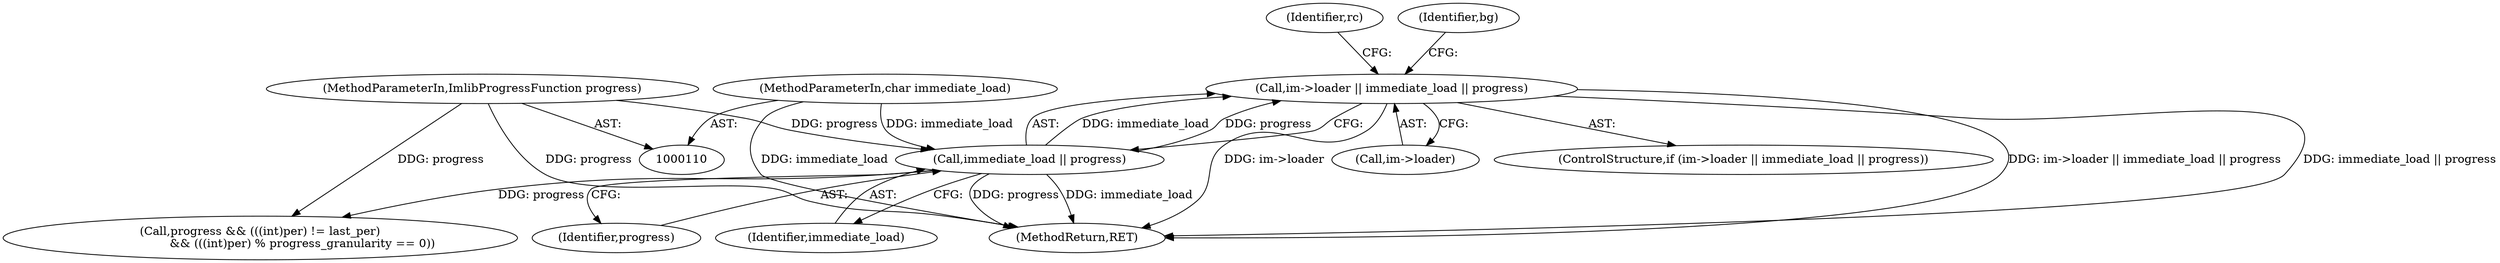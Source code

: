 digraph "0_enlightment_37a96801663b7b4cd3fbe56cc0eb8b6a17e766a8@pointer" {
"1000443" [label="(Call,im->loader || immediate_load || progress)"];
"1000447" [label="(Call,immediate_load || progress)"];
"1000114" [label="(MethodParameterIn,char immediate_load)"];
"1000112" [label="(MethodParameterIn,ImlibProgressFunction progress)"];
"1000751" [label="(Identifier,rc)"];
"1000674" [label="(Call,progress && (((int)per) != last_per)\n                       && (((int)per) % progress_granularity == 0))"];
"1000448" [label="(Identifier,immediate_load)"];
"1000775" [label="(MethodReturn,RET)"];
"1000114" [label="(MethodParameterIn,char immediate_load)"];
"1000447" [label="(Call,immediate_load || progress)"];
"1000443" [label="(Call,im->loader || immediate_load || progress)"];
"1000444" [label="(Call,im->loader)"];
"1000112" [label="(MethodParameterIn,ImlibProgressFunction progress)"];
"1000453" [label="(Identifier,bg)"];
"1000449" [label="(Identifier,progress)"];
"1000442" [label="(ControlStructure,if (im->loader || immediate_load || progress))"];
"1000443" -> "1000442"  [label="AST: "];
"1000443" -> "1000444"  [label="CFG: "];
"1000443" -> "1000447"  [label="CFG: "];
"1000444" -> "1000443"  [label="AST: "];
"1000447" -> "1000443"  [label="AST: "];
"1000453" -> "1000443"  [label="CFG: "];
"1000751" -> "1000443"  [label="CFG: "];
"1000443" -> "1000775"  [label="DDG: im->loader || immediate_load || progress"];
"1000443" -> "1000775"  [label="DDG: immediate_load || progress"];
"1000443" -> "1000775"  [label="DDG: im->loader"];
"1000447" -> "1000443"  [label="DDG: immediate_load"];
"1000447" -> "1000443"  [label="DDG: progress"];
"1000447" -> "1000448"  [label="CFG: "];
"1000447" -> "1000449"  [label="CFG: "];
"1000448" -> "1000447"  [label="AST: "];
"1000449" -> "1000447"  [label="AST: "];
"1000447" -> "1000775"  [label="DDG: progress"];
"1000447" -> "1000775"  [label="DDG: immediate_load"];
"1000114" -> "1000447"  [label="DDG: immediate_load"];
"1000112" -> "1000447"  [label="DDG: progress"];
"1000447" -> "1000674"  [label="DDG: progress"];
"1000114" -> "1000110"  [label="AST: "];
"1000114" -> "1000775"  [label="DDG: immediate_load"];
"1000112" -> "1000110"  [label="AST: "];
"1000112" -> "1000775"  [label="DDG: progress"];
"1000112" -> "1000674"  [label="DDG: progress"];
}

